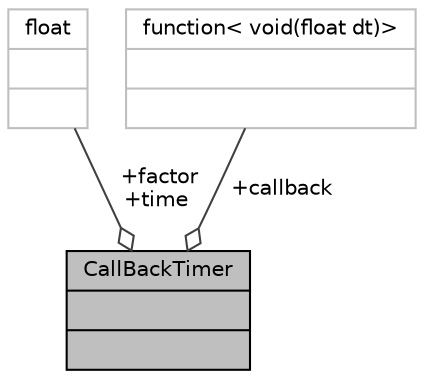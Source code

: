 digraph "CallBackTimer"
{
 // LATEX_PDF_SIZE
  edge [fontname="Helvetica",fontsize="10",labelfontname="Helvetica",labelfontsize="10"];
  node [fontname="Helvetica",fontsize="10",shape=record];
  Node1 [label="{CallBackTimer\n||}",height=0.2,width=0.4,color="black", fillcolor="grey75", style="filled", fontcolor="black",tooltip="Struct representing a callback with a timer. Timer is decremented with the given deltatime."];
  Node2 -> Node1 [color="grey25",fontsize="10",style="solid",label=" +factor\n+time" ,arrowhead="odiamond",fontname="Helvetica"];
  Node2 [label="{float\n||}",height=0.2,width=0.4,color="grey75", fillcolor="white", style="filled",tooltip=" "];
  Node3 -> Node1 [color="grey25",fontsize="10",style="solid",label=" +callback" ,arrowhead="odiamond",fontname="Helvetica"];
  Node3 [label="{function\< void(float dt)\>\n||}",height=0.2,width=0.4,color="grey75", fillcolor="white", style="filled",tooltip=" "];
}
